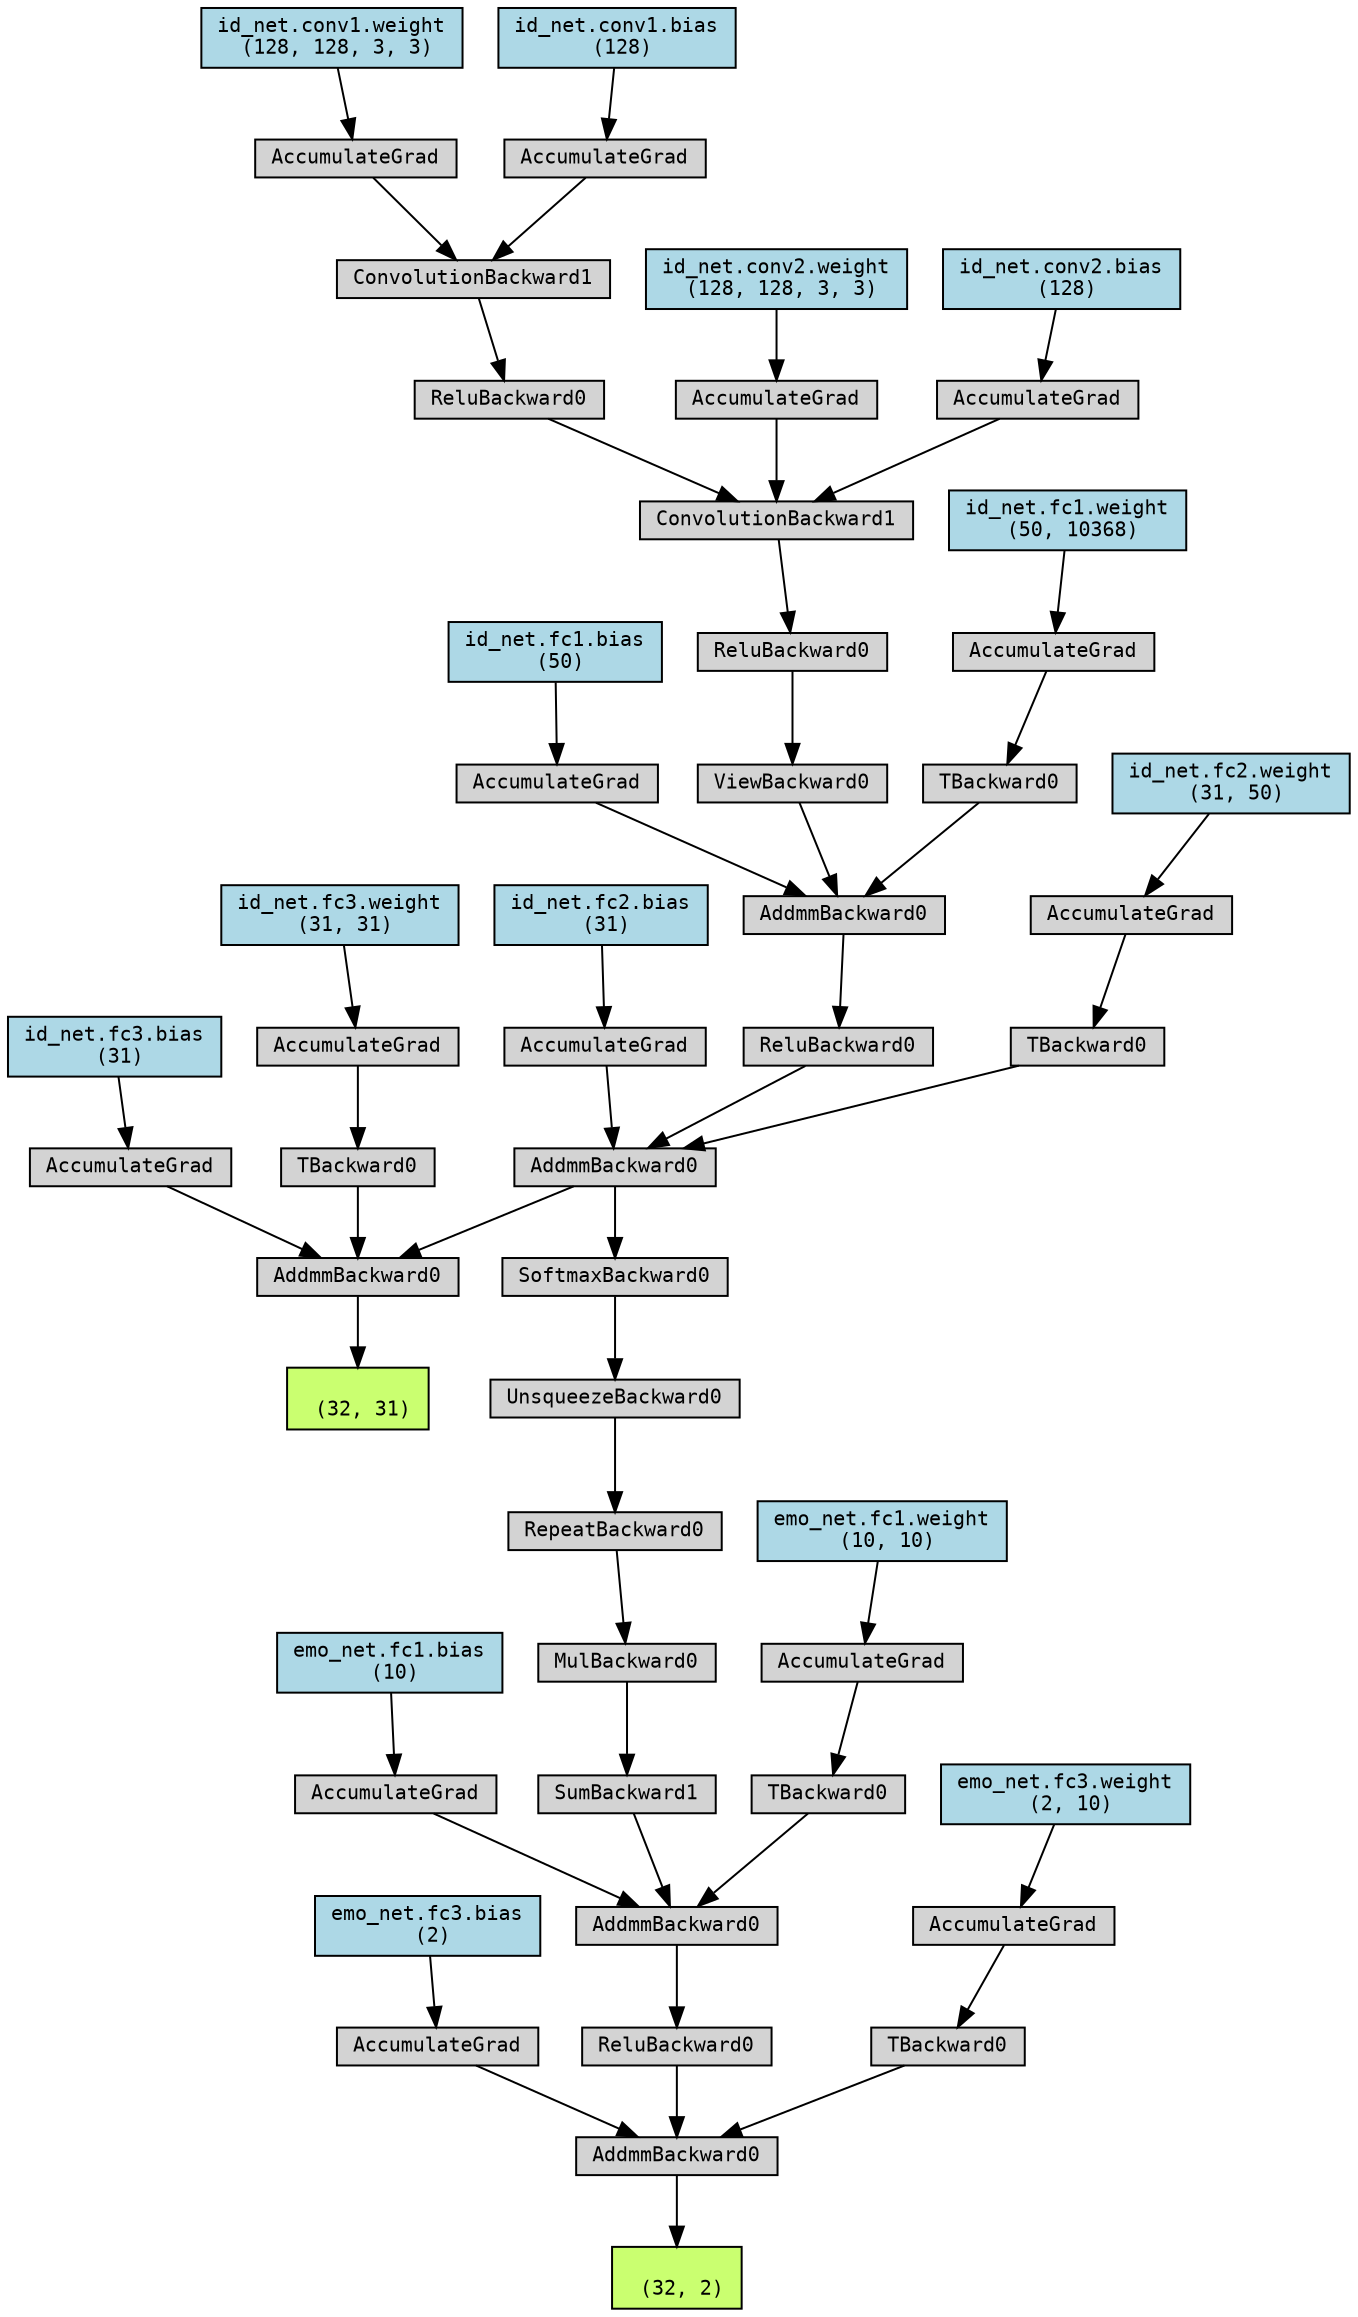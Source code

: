 digraph {
	graph [size="15.45,15.45"]
	node [align=left fontname=monospace fontsize=10 height=0.2 ranksep=0.1 shape=box style=filled]
	1679711725352 [label="
 (32, 2)" fillcolor=darkolivegreen1]
	1680051924272 [label=AddmmBackward0]
	1680093482288 -> 1680051924272
	1679647493400 [label="emo_net.fc3.bias
 (2)" fillcolor=lightblue]
	1679647493400 -> 1680093482288
	1680093482288 [label=AccumulateGrad]
	1679647609016 -> 1680051924272
	1679647609016 [label=ReluBackward0]
	1680051922144 -> 1679647609016
	1680051922144 [label=AddmmBackward0]
	1680093481840 -> 1680051922144
	1679647493000 [label="emo_net.fc1.bias
 (10)" fillcolor=lightblue]
	1679647493000 -> 1680093481840
	1680093481840 [label=AccumulateGrad]
	1679647609240 -> 1680051922144
	1679647609240 [label=SumBackward1]
	1679647610024 -> 1679647609240
	1679647610024 [label=MulBackward0]
	1679647610584 -> 1679647610024
	1679647610584 [label=RepeatBackward0]
	1679647610808 -> 1679647610584
	1679647610808 [label=UnsqueezeBackward0]
	1679647610920 -> 1679647610808
	1679647610920 [label=SoftmaxBackward0]
	1679647611032 -> 1679647610920
	1679647611032 [label=AddmmBackward0]
	1679647609296 -> 1679647611032
	1679647492120 [label="id_net.fc2.bias
 (31)" fillcolor=lightblue]
	1679647492120 -> 1679647609296
	1679647609296 [label=AccumulateGrad]
	1679647611144 -> 1679647611032
	1679647611144 [label=ReluBackward0]
	1679647610360 -> 1679647611144
	1679647610360 [label=AddmmBackward0]
	1679647609632 -> 1679647610360
	1679647492360 [label="id_net.fc1.bias
 (50)" fillcolor=lightblue]
	1679647492360 -> 1679647609632
	1679647609632 [label=AccumulateGrad]
	1679647611424 -> 1679647610360
	1679647611424 [label=ViewBackward0]
	1679647611312 -> 1679647611424
	1679647611312 [label=ReluBackward0]
	1679647611704 -> 1679647611312
	1679647611704 [label=ConvolutionBackward1]
	1679647611816 -> 1679647611704
	1679647611816 [label=ReluBackward0]
	1679647611928 -> 1679647611816
	1679647611928 [label=ConvolutionBackward1]
	1679647610416 -> 1679647611928
	1679647492760 [label="id_net.conv1.weight
 (128, 128, 3, 3)" fillcolor=lightblue]
	1679647492760 -> 1679647610416
	1679647610416 [label=AccumulateGrad]
	1679647610472 -> 1679647611928
	1679647492680 [label="id_net.conv1.bias
 (128)" fillcolor=lightblue]
	1679647492680 -> 1679647610472
	1679647610472 [label=AccumulateGrad]
	1679647610136 -> 1679647611704
	1679647492600 [label="id_net.conv2.weight
 (128, 128, 3, 3)" fillcolor=lightblue]
	1679647492600 -> 1679647610136
	1679647610136 [label=AccumulateGrad]
	1679647610192 -> 1679647611704
	1679647492520 [label="id_net.conv2.bias
 (128)" fillcolor=lightblue]
	1679647492520 -> 1679647610192
	1679647610192 [label=AccumulateGrad]
	1679647611480 -> 1679647610360
	1679647611480 [label=TBackward0]
	1679647609912 -> 1679647611480
	1679647492440 [label="id_net.fc1.weight
 (50, 10368)" fillcolor=lightblue]
	1679647492440 -> 1679647609912
	1679647609912 [label=AccumulateGrad]
	1679647611200 -> 1679647611032
	1679647611200 [label=TBackward0]
	1679647609576 -> 1679647611200
	1679647492280 [label="id_net.fc2.weight
 (31, 50)" fillcolor=lightblue]
	1679647492280 -> 1679647609576
	1679647609576 [label=AccumulateGrad]
	1679647609800 -> 1680051922144
	1679647609800 [label=TBackward0]
	1680093482400 -> 1679647609800
	1679647493080 [label="emo_net.fc1.weight
 (10, 10)" fillcolor=lightblue]
	1679647493080 -> 1680093482400
	1680093482400 [label=AccumulateGrad]
	1679647610248 -> 1680051924272
	1679647610248 [label=TBackward0]
	1680093481616 -> 1679647610248
	1679647493320 [label="emo_net.fc3.weight
 (2, 10)" fillcolor=lightblue]
	1679647493320 -> 1680093481616
	1680093481616 [label=AccumulateGrad]
	1680051924272 -> 1679711725352
	1679711725592 [label="
 (32, 31)" fillcolor=darkolivegreen1]
	1679647610696 [label=AddmmBackward0]
	1679647609856 -> 1679647610696
	1679647491960 [label="id_net.fc3.bias
 (31)" fillcolor=lightblue]
	1679647491960 -> 1679647609856
	1679647609856 [label=AccumulateGrad]
	1679647611032 -> 1679647610696
	1679647610528 -> 1679647610696
	1679647610528 [label=TBackward0]
	1680093482456 -> 1679647610528
	1679647492200 [label="id_net.fc3.weight
 (31, 31)" fillcolor=lightblue]
	1679647492200 -> 1680093482456
	1680093482456 [label=AccumulateGrad]
	1679647610696 -> 1679711725592
}
